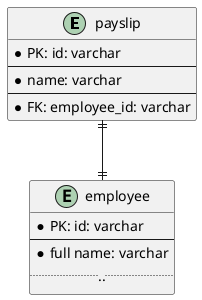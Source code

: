 @startuml
'https://plantuml.com/ie-diagram

entity "payslip" as ps {
* PK: id: varchar
--
* name: varchar
--
* FK: employee_id: varchar
}

entity "employee" as empl {
* PK: id: varchar
--
* full name: varchar
......
}

ps ||--|| empl
@enduml